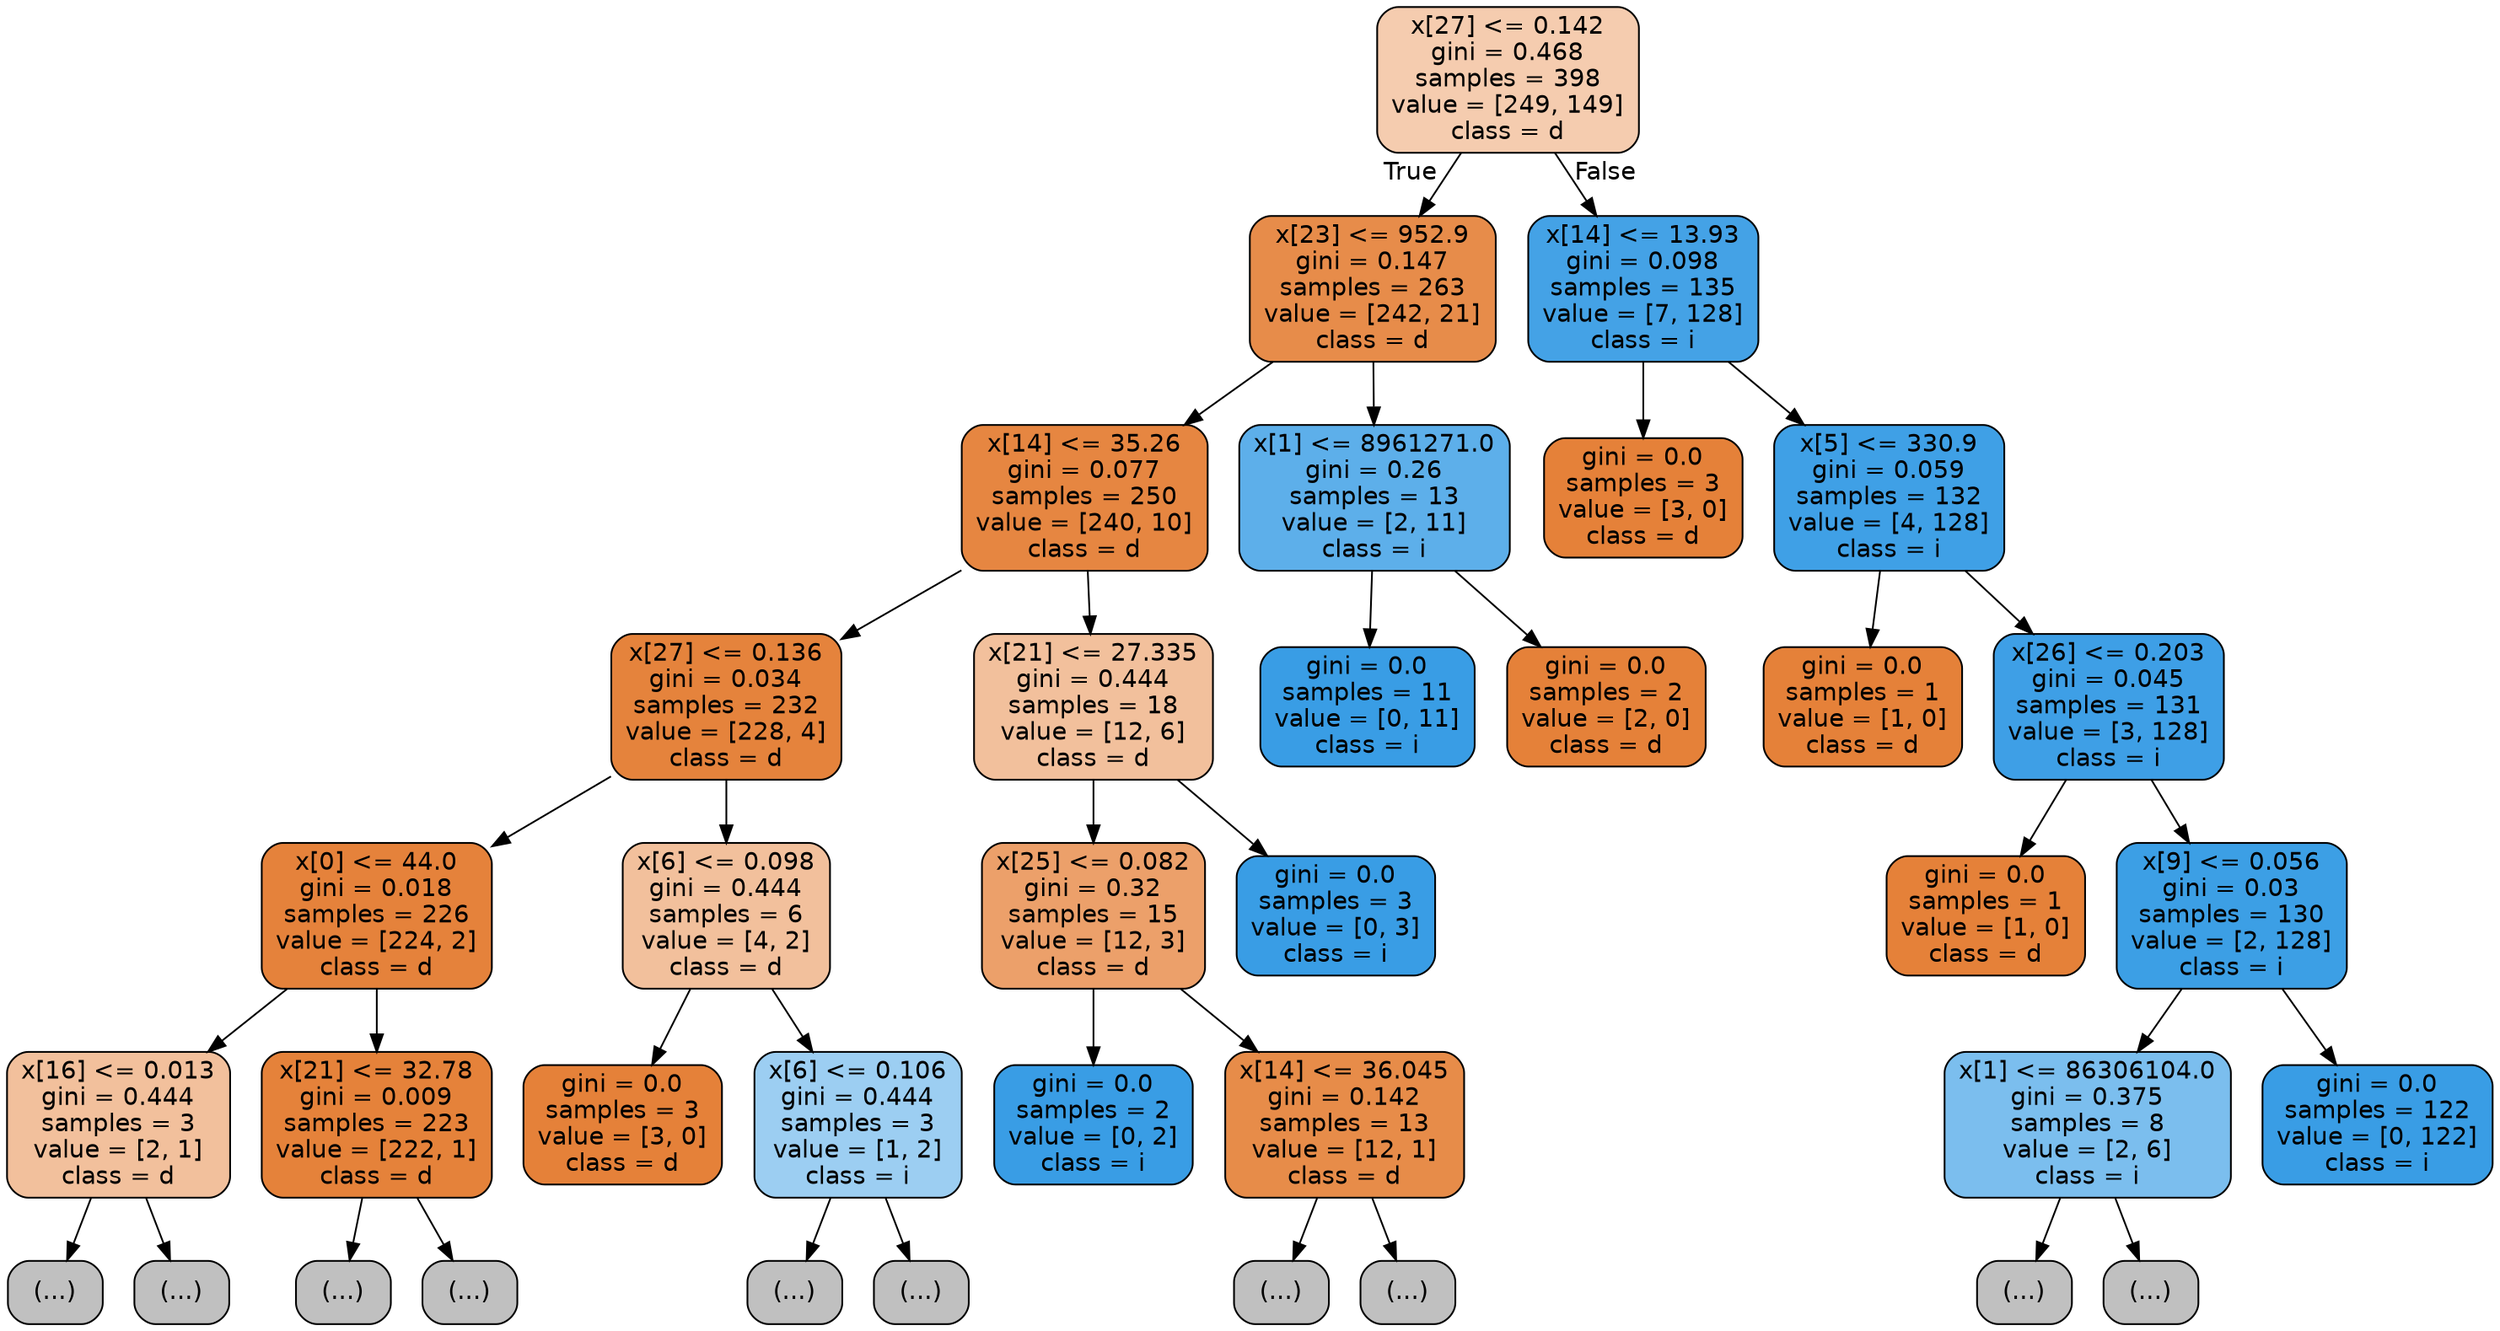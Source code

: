 digraph Tree {
node [shape=box, style="filled, rounded", color="black", fontname="helvetica"] ;
edge [fontname="helvetica"] ;
0 [label="x[27] <= 0.142\ngini = 0.468\nsamples = 398\nvalue = [249, 149]\nclass = d", fillcolor="#f5ccaf"] ;
1 [label="x[23] <= 952.9\ngini = 0.147\nsamples = 263\nvalue = [242, 21]\nclass = d", fillcolor="#e78c4a"] ;
0 -> 1 [labeldistance=2.5, labelangle=45, headlabel="True"] ;
2 [label="x[14] <= 35.26\ngini = 0.077\nsamples = 250\nvalue = [240, 10]\nclass = d", fillcolor="#e68641"] ;
1 -> 2 ;
3 [label="x[27] <= 0.136\ngini = 0.034\nsamples = 232\nvalue = [228, 4]\nclass = d", fillcolor="#e5833c"] ;
2 -> 3 ;
4 [label="x[0] <= 44.0\ngini = 0.018\nsamples = 226\nvalue = [224, 2]\nclass = d", fillcolor="#e5823b"] ;
3 -> 4 ;
5 [label="x[16] <= 0.013\ngini = 0.444\nsamples = 3\nvalue = [2, 1]\nclass = d", fillcolor="#f2c09c"] ;
4 -> 5 ;
6 [label="(...)", fillcolor="#C0C0C0"] ;
5 -> 6 ;
7 [label="(...)", fillcolor="#C0C0C0"] ;
5 -> 7 ;
8 [label="x[21] <= 32.78\ngini = 0.009\nsamples = 223\nvalue = [222, 1]\nclass = d", fillcolor="#e5823a"] ;
4 -> 8 ;
9 [label="(...)", fillcolor="#C0C0C0"] ;
8 -> 9 ;
10 [label="(...)", fillcolor="#C0C0C0"] ;
8 -> 10 ;
13 [label="x[6] <= 0.098\ngini = 0.444\nsamples = 6\nvalue = [4, 2]\nclass = d", fillcolor="#f2c09c"] ;
3 -> 13 ;
14 [label="gini = 0.0\nsamples = 3\nvalue = [3, 0]\nclass = d", fillcolor="#e58139"] ;
13 -> 14 ;
15 [label="x[6] <= 0.106\ngini = 0.444\nsamples = 3\nvalue = [1, 2]\nclass = i", fillcolor="#9ccef2"] ;
13 -> 15 ;
16 [label="(...)", fillcolor="#C0C0C0"] ;
15 -> 16 ;
17 [label="(...)", fillcolor="#C0C0C0"] ;
15 -> 17 ;
18 [label="x[21] <= 27.335\ngini = 0.444\nsamples = 18\nvalue = [12, 6]\nclass = d", fillcolor="#f2c09c"] ;
2 -> 18 ;
19 [label="x[25] <= 0.082\ngini = 0.32\nsamples = 15\nvalue = [12, 3]\nclass = d", fillcolor="#eca06a"] ;
18 -> 19 ;
20 [label="gini = 0.0\nsamples = 2\nvalue = [0, 2]\nclass = i", fillcolor="#399de5"] ;
19 -> 20 ;
21 [label="x[14] <= 36.045\ngini = 0.142\nsamples = 13\nvalue = [12, 1]\nclass = d", fillcolor="#e78c49"] ;
19 -> 21 ;
22 [label="(...)", fillcolor="#C0C0C0"] ;
21 -> 22 ;
23 [label="(...)", fillcolor="#C0C0C0"] ;
21 -> 23 ;
24 [label="gini = 0.0\nsamples = 3\nvalue = [0, 3]\nclass = i", fillcolor="#399de5"] ;
18 -> 24 ;
25 [label="x[1] <= 8961271.0\ngini = 0.26\nsamples = 13\nvalue = [2, 11]\nclass = i", fillcolor="#5dafea"] ;
1 -> 25 ;
26 [label="gini = 0.0\nsamples = 11\nvalue = [0, 11]\nclass = i", fillcolor="#399de5"] ;
25 -> 26 ;
27 [label="gini = 0.0\nsamples = 2\nvalue = [2, 0]\nclass = d", fillcolor="#e58139"] ;
25 -> 27 ;
28 [label="x[14] <= 13.93\ngini = 0.098\nsamples = 135\nvalue = [7, 128]\nclass = i", fillcolor="#44a2e6"] ;
0 -> 28 [labeldistance=2.5, labelangle=-45, headlabel="False"] ;
29 [label="gini = 0.0\nsamples = 3\nvalue = [3, 0]\nclass = d", fillcolor="#e58139"] ;
28 -> 29 ;
30 [label="x[5] <= 330.9\ngini = 0.059\nsamples = 132\nvalue = [4, 128]\nclass = i", fillcolor="#3fa0e6"] ;
28 -> 30 ;
31 [label="gini = 0.0\nsamples = 1\nvalue = [1, 0]\nclass = d", fillcolor="#e58139"] ;
30 -> 31 ;
32 [label="x[26] <= 0.203\ngini = 0.045\nsamples = 131\nvalue = [3, 128]\nclass = i", fillcolor="#3e9fe6"] ;
30 -> 32 ;
33 [label="gini = 0.0\nsamples = 1\nvalue = [1, 0]\nclass = d", fillcolor="#e58139"] ;
32 -> 33 ;
34 [label="x[9] <= 0.056\ngini = 0.03\nsamples = 130\nvalue = [2, 128]\nclass = i", fillcolor="#3c9fe5"] ;
32 -> 34 ;
35 [label="x[1] <= 86306104.0\ngini = 0.375\nsamples = 8\nvalue = [2, 6]\nclass = i", fillcolor="#7bbeee"] ;
34 -> 35 ;
36 [label="(...)", fillcolor="#C0C0C0"] ;
35 -> 36 ;
37 [label="(...)", fillcolor="#C0C0C0"] ;
35 -> 37 ;
38 [label="gini = 0.0\nsamples = 122\nvalue = [0, 122]\nclass = i", fillcolor="#399de5"] ;
34 -> 38 ;
}
